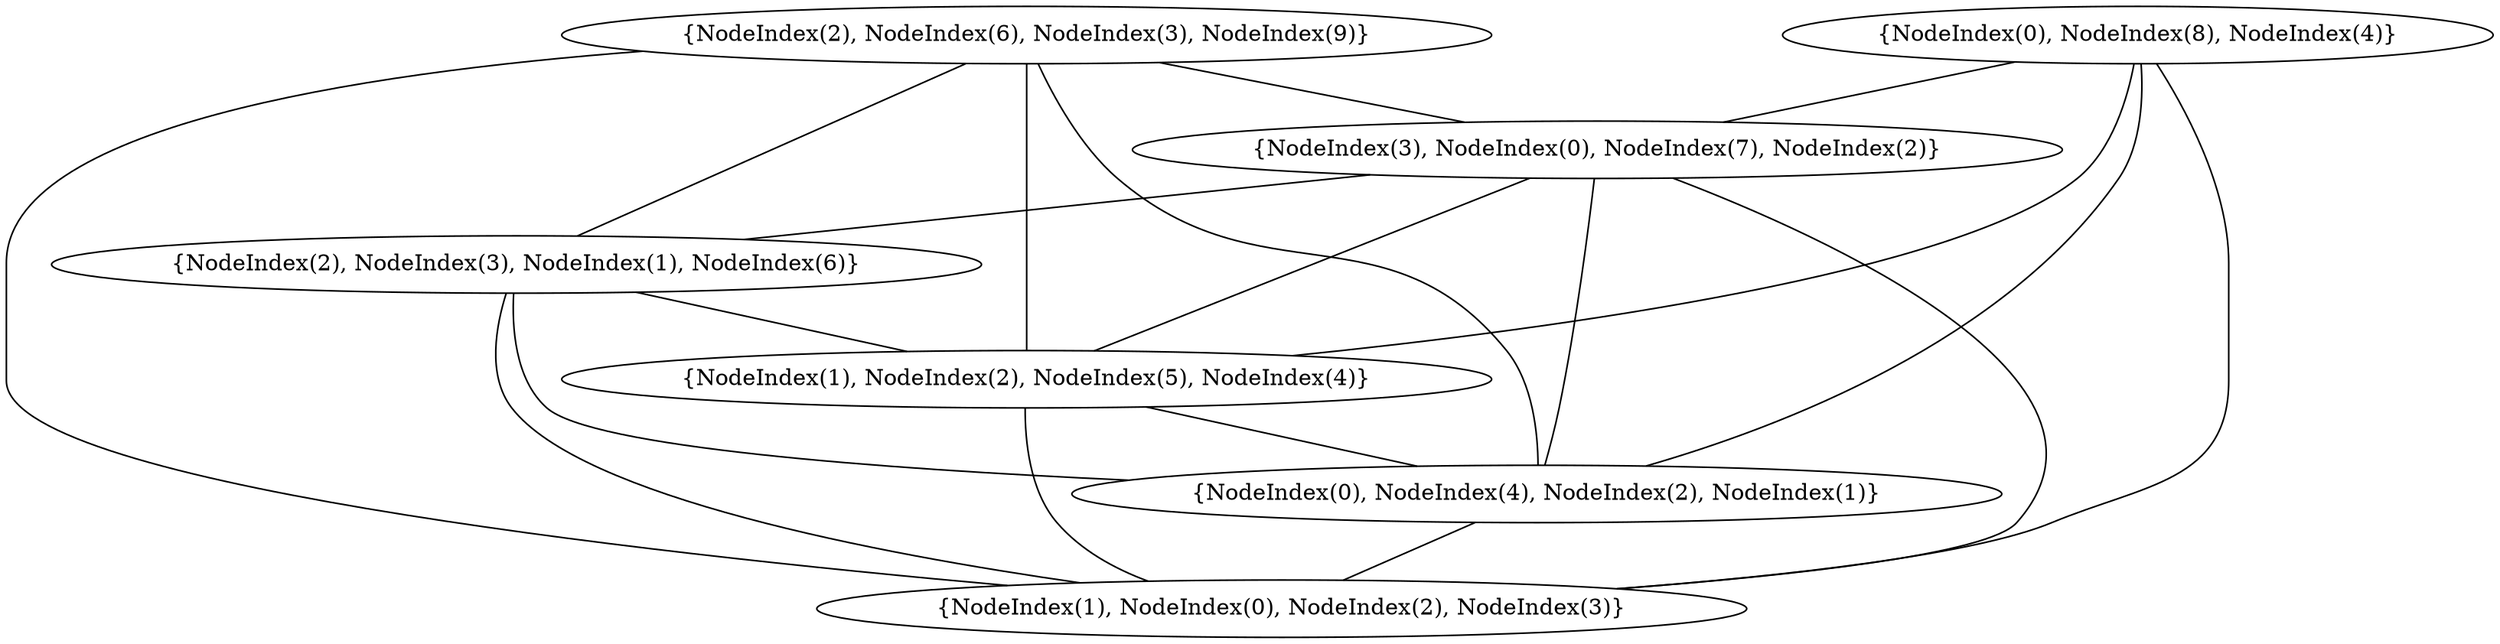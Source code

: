 graph {
    0 [ label = "{NodeIndex(1), NodeIndex(0), NodeIndex(2), NodeIndex(3)}" ]
    1 [ label = "{NodeIndex(0), NodeIndex(4), NodeIndex(2), NodeIndex(1)}" ]
    2 [ label = "{NodeIndex(1), NodeIndex(2), NodeIndex(5), NodeIndex(4)}" ]
    3 [ label = "{NodeIndex(2), NodeIndex(3), NodeIndex(1), NodeIndex(6)}" ]
    4 [ label = "{NodeIndex(3), NodeIndex(0), NodeIndex(7), NodeIndex(2)}" ]
    5 [ label = "{NodeIndex(2), NodeIndex(6), NodeIndex(3), NodeIndex(9)}" ]
    6 [ label = "{NodeIndex(0), NodeIndex(8), NodeIndex(4)}" ]
    1 -- 0 [ ]
    2 -- 0 [ ]
    2 -- 1 [ ]
    3 -- 0 [ ]
    3 -- 1 [ ]
    3 -- 2 [ ]
    4 -- 0 [ ]
    4 -- 1 [ ]
    4 -- 2 [ ]
    4 -- 3 [ ]
    5 -- 0 [ ]
    5 -- 1 [ ]
    5 -- 2 [ ]
    5 -- 3 [ ]
    5 -- 4 [ ]
    6 -- 0 [ ]
    6 -- 1 [ ]
    6 -- 2 [ ]
    6 -- 4 [ ]
}
